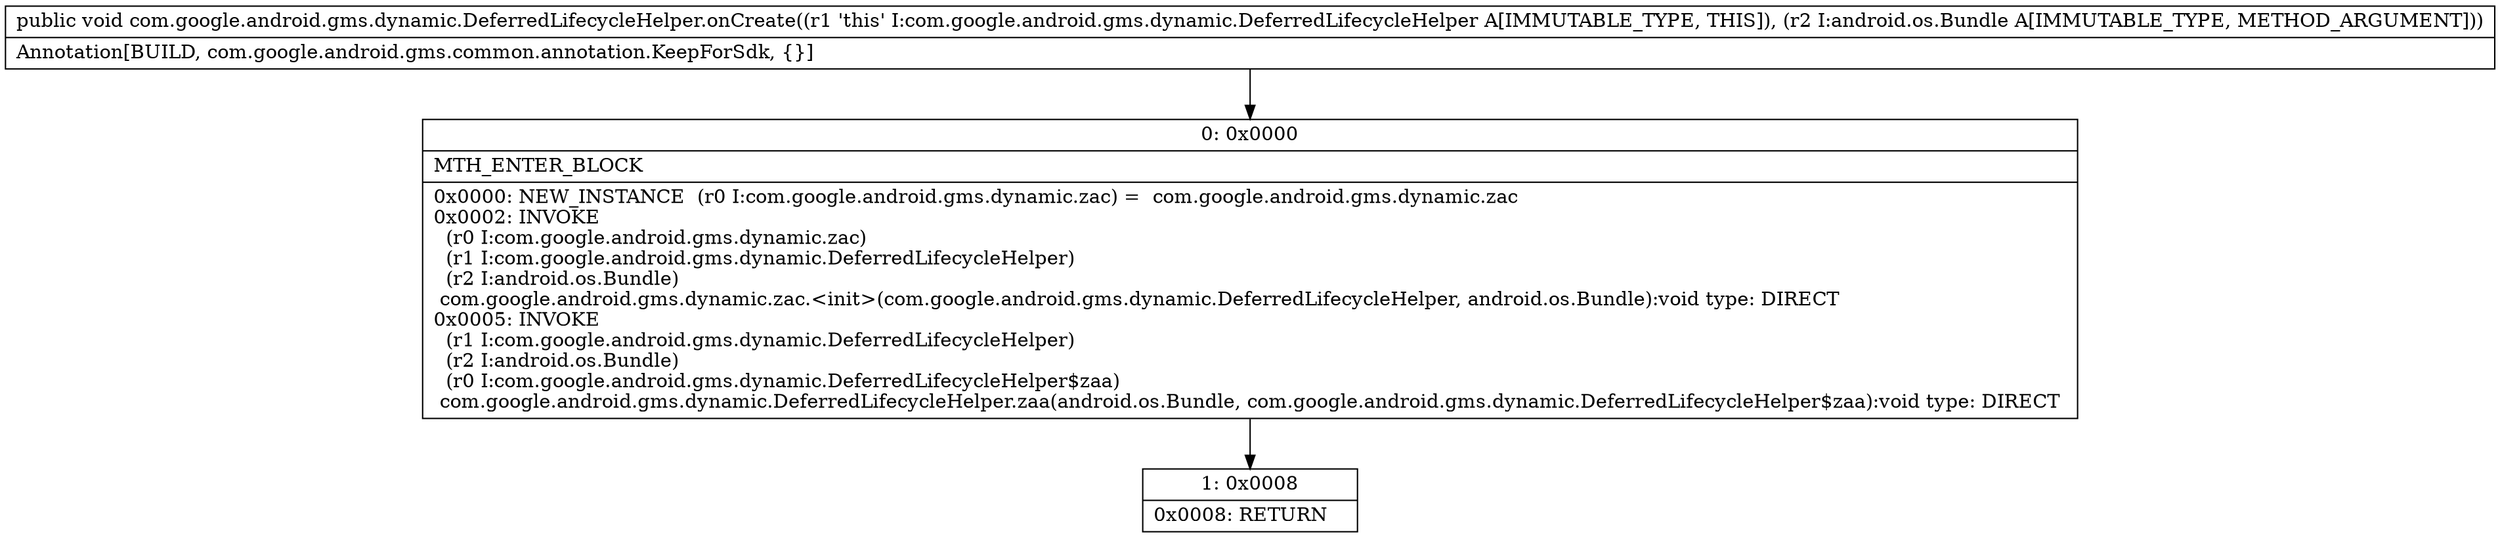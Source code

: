 digraph "CFG forcom.google.android.gms.dynamic.DeferredLifecycleHelper.onCreate(Landroid\/os\/Bundle;)V" {
Node_0 [shape=record,label="{0\:\ 0x0000|MTH_ENTER_BLOCK\l|0x0000: NEW_INSTANCE  (r0 I:com.google.android.gms.dynamic.zac) =  com.google.android.gms.dynamic.zac \l0x0002: INVOKE  \l  (r0 I:com.google.android.gms.dynamic.zac)\l  (r1 I:com.google.android.gms.dynamic.DeferredLifecycleHelper)\l  (r2 I:android.os.Bundle)\l com.google.android.gms.dynamic.zac.\<init\>(com.google.android.gms.dynamic.DeferredLifecycleHelper, android.os.Bundle):void type: DIRECT \l0x0005: INVOKE  \l  (r1 I:com.google.android.gms.dynamic.DeferredLifecycleHelper)\l  (r2 I:android.os.Bundle)\l  (r0 I:com.google.android.gms.dynamic.DeferredLifecycleHelper$zaa)\l com.google.android.gms.dynamic.DeferredLifecycleHelper.zaa(android.os.Bundle, com.google.android.gms.dynamic.DeferredLifecycleHelper$zaa):void type: DIRECT \l}"];
Node_1 [shape=record,label="{1\:\ 0x0008|0x0008: RETURN   \l}"];
MethodNode[shape=record,label="{public void com.google.android.gms.dynamic.DeferredLifecycleHelper.onCreate((r1 'this' I:com.google.android.gms.dynamic.DeferredLifecycleHelper A[IMMUTABLE_TYPE, THIS]), (r2 I:android.os.Bundle A[IMMUTABLE_TYPE, METHOD_ARGUMENT]))  | Annotation[BUILD, com.google.android.gms.common.annotation.KeepForSdk, \{\}]\l}"];
MethodNode -> Node_0;
Node_0 -> Node_1;
}

